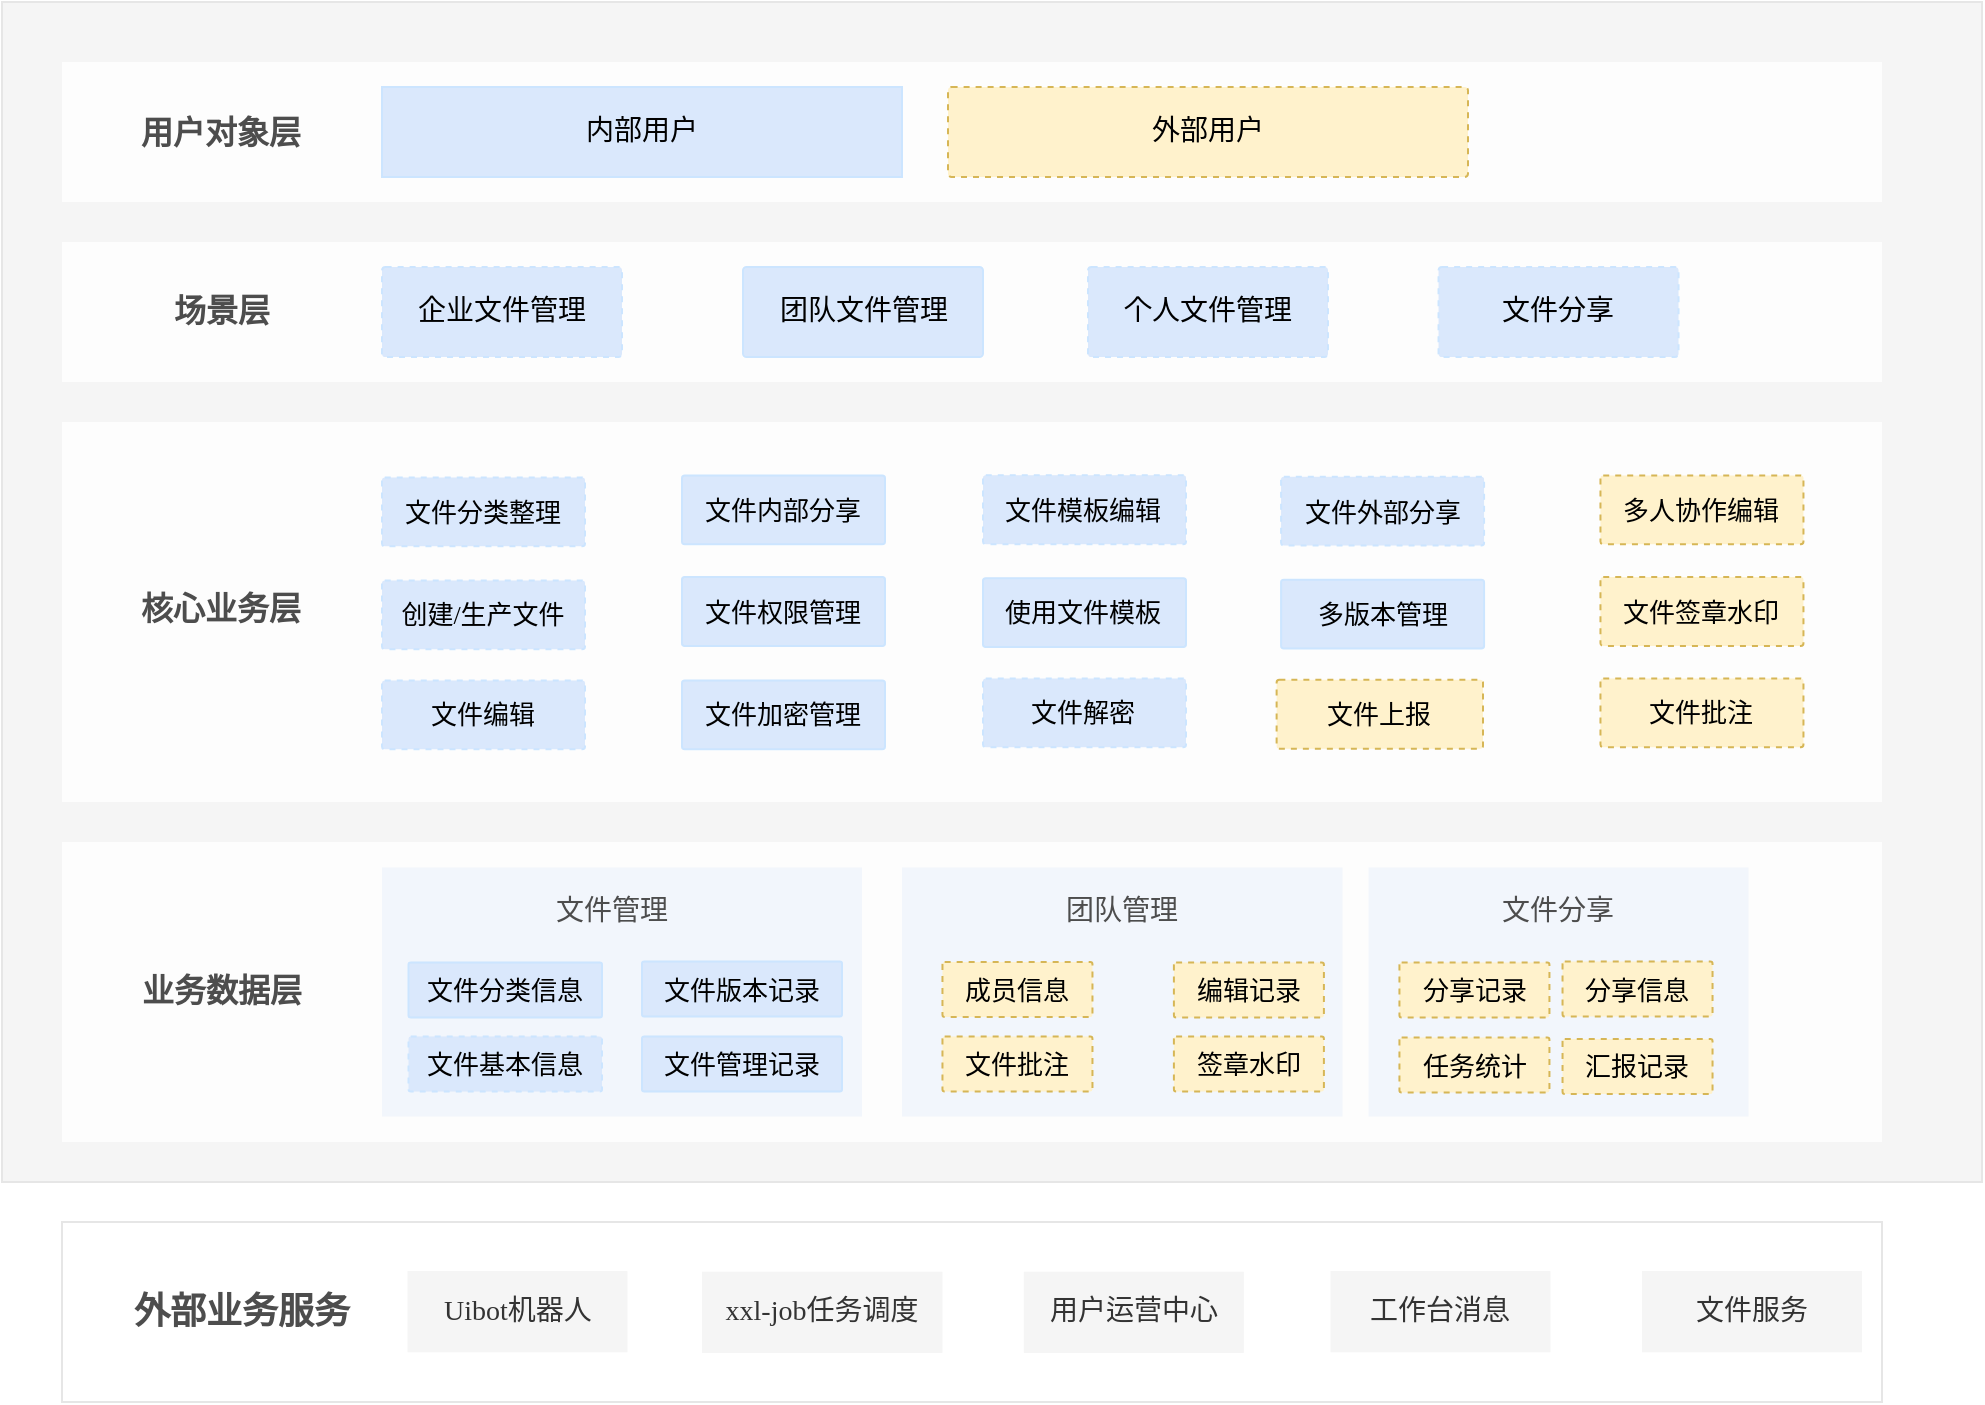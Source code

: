 <mxfile version="17.4.4" type="github">
  <diagram id="QMqiZ2GDBsnpyi7WLgiz" name="Page-1">
    <mxGraphModel dx="1808" dy="501" grid="1" gridSize="10" guides="1" tooltips="1" connect="1" arrows="1" fold="1" page="1" pageScale="1" pageWidth="827" pageHeight="1169" math="0" shadow="0">
      <root>
        <mxCell id="0" />
        <mxCell id="1" parent="0" />
        <mxCell id="o_0oddXOF23FKvagfJal-9" value="" style="rounded=0;whiteSpace=wrap;html=1;fillColor=#f5f5f5;strokeColor=#E6E6E6;gradientDirection=south;sketch=0;fontColor=#333333;fontFamily=阿里巴巴普惠体;" parent="1" vertex="1">
          <mxGeometry x="-320" y="130" width="990" height="590" as="geometry" />
        </mxCell>
        <mxCell id="ZttovpieoR-79sJcMYOA-3" value="" style="rounded=1;whiteSpace=wrap;html=1;fontSize=14;strokeColor=none;arcSize=0;shadow=0;opacity=80;fontFamily=阿里巴巴普惠体;sketch=0;glass=0;" parent="1" vertex="1">
          <mxGeometry x="-290" y="160" width="910" height="70" as="geometry" />
        </mxCell>
        <mxCell id="ZttovpieoR-79sJcMYOA-4" value="用户对象层" style="text;html=1;strokeColor=none;fillColor=none;align=center;verticalAlign=middle;whiteSpace=wrap;rounded=0;fontSize=16;fontStyle=1;fontColor=#4D4D4D;fontFamily=阿里巴巴普惠体;" parent="1" vertex="1">
          <mxGeometry x="-261.61" y="180" width="102.5" height="30" as="geometry" />
        </mxCell>
        <mxCell id="ZttovpieoR-79sJcMYOA-5" value="内部用户" style="rounded=1;whiteSpace=wrap;html=1;fontSize=14;arcSize=0;fillColor=#dae8fc;strokeColor=#CCE5FF;fontStyle=0;fontFamily=阿里巴巴普惠体;" parent="1" vertex="1">
          <mxGeometry x="-130" y="172.5" width="260" height="45" as="geometry" />
        </mxCell>
        <mxCell id="ZttovpieoR-79sJcMYOA-8" value="外部用户" style="rounded=1;whiteSpace=wrap;html=1;fontSize=14;arcSize=4;fillColor=#fff2cc;strokeColor=#d6b656;fontStyle=0;dashed=1;fontFamily=阿里巴巴普惠体;" parent="1" vertex="1">
          <mxGeometry x="153.0" y="172.5" width="260" height="45" as="geometry" />
        </mxCell>
        <mxCell id="ZttovpieoR-79sJcMYOA-9" value="" style="rounded=1;whiteSpace=wrap;html=1;fontSize=14;strokeColor=none;arcSize=0;shadow=0;opacity=80;fontFamily=阿里巴巴普惠体;sketch=0;glass=0;" parent="1" vertex="1">
          <mxGeometry x="-290" y="250" width="910" height="70" as="geometry" />
        </mxCell>
        <mxCell id="ZttovpieoR-79sJcMYOA-10" value="场景层" style="text;html=1;strokeColor=none;fillColor=none;align=center;verticalAlign=middle;whiteSpace=wrap;rounded=0;fontSize=16;fontStyle=1;fontColor=#4D4D4D;fontFamily=阿里巴巴普惠体;" parent="1" vertex="1">
          <mxGeometry x="-250.36" y="268.75" width="80" height="30" as="geometry" />
        </mxCell>
        <mxCell id="ZttovpieoR-79sJcMYOA-16" value="" style="rounded=1;whiteSpace=wrap;html=1;fontSize=14;strokeColor=none;arcSize=0;shadow=0;glass=0;sketch=0;opacity=80;container=0;fontFamily=阿里巴巴普惠体;" parent="1" vertex="1">
          <mxGeometry x="-290" y="340" width="910" height="190" as="geometry" />
        </mxCell>
        <mxCell id="ZttovpieoR-79sJcMYOA-63" value="" style="rounded=0;whiteSpace=wrap;html=1;fontFamily=阿里巴巴普惠体;fontSize=18;strokeWidth=1;fillColor=#FFFFFF;strokeColor=#E6E6E6;" parent="1" vertex="1">
          <mxGeometry x="-290" y="740" width="910" height="90" as="geometry" />
        </mxCell>
        <mxCell id="ZttovpieoR-79sJcMYOA-68" value="外部业务服务" style="text;html=1;strokeColor=none;fillColor=none;align=center;verticalAlign=middle;whiteSpace=wrap;rounded=0;fontSize=18;fontStyle=1;fontColor=#4D4D4D;fontFamily=阿里巴巴普惠体;" parent="1" vertex="1">
          <mxGeometry x="-260" y="769.99" width="120" height="30" as="geometry" />
        </mxCell>
        <mxCell id="ZttovpieoR-79sJcMYOA-69" value="Uibot机器人" style="rounded=1;whiteSpace=wrap;html=1;fontSize=14;fillColor=#f5f5f5;fontColor=#333333;strokeColor=none;arcSize=0;fontFamily=阿里巴巴普惠体;" parent="1" vertex="1">
          <mxGeometry x="-117.27" y="764.53" width="110" height="40.62" as="geometry" />
        </mxCell>
        <mxCell id="ZttovpieoR-79sJcMYOA-70" value="xxl-job任务调度" style="rounded=1;whiteSpace=wrap;html=1;fontSize=14;fillColor=#f5f5f5;fontColor=#333333;strokeColor=none;arcSize=0;fontFamily=阿里巴巴普惠体;" parent="1" vertex="1">
          <mxGeometry x="30" y="764.84" width="120.23" height="40.62" as="geometry" />
        </mxCell>
        <mxCell id="ZttovpieoR-79sJcMYOA-71" value="用户运营中心" style="rounded=1;whiteSpace=wrap;html=1;fontSize=14;fillColor=#f5f5f5;fontColor=#333333;strokeColor=none;arcSize=0;fontFamily=阿里巴巴普惠体;" parent="1" vertex="1">
          <mxGeometry x="190.91" y="764.84" width="110" height="40.62" as="geometry" />
        </mxCell>
        <mxCell id="o_0oddXOF23FKvagfJal-14" value="" style="rounded=1;whiteSpace=wrap;html=1;fontSize=14;strokeColor=none;arcSize=0;shadow=0;labelBackgroundColor=none;sketch=0;opacity=80;fontFamily=阿里巴巴普惠体;glass=0;" parent="1" vertex="1">
          <mxGeometry x="-290" y="550" width="910" height="150" as="geometry" />
        </mxCell>
        <mxCell id="o_0oddXOF23FKvagfJal-15" value="业务数据层" style="text;html=1;strokeColor=none;fillColor=none;align=center;verticalAlign=middle;whiteSpace=wrap;rounded=0;fontSize=16;fontColor=#4D4D4D;fontStyle=1;fontFamily=阿里巴巴普惠体;" parent="1" vertex="1">
          <mxGeometry x="-257.24" y="608.75" width="93.75" height="30" as="geometry" />
        </mxCell>
        <mxCell id="o_0oddXOF23FKvagfJal-16" value="" style="rounded=1;whiteSpace=wrap;html=1;fontSize=14;fillColor=#F2F6FC;strokeColor=none;fontColor=#333333;arcSize=0;fontFamily=阿里巴巴普惠体;fontStyle=0" parent="1" vertex="1">
          <mxGeometry x="-130" y="562.75" width="240" height="124.5" as="geometry" />
        </mxCell>
        <mxCell id="o_0oddXOF23FKvagfJal-25" value="文件管理" style="text;html=1;strokeColor=none;fillColor=none;align=center;verticalAlign=middle;whiteSpace=wrap;rounded=0;fontSize=14;horizontal=1;fontStyle=0;fontColor=#4D4D4D;fontFamily=阿里巴巴普惠体;" parent="1" vertex="1">
          <mxGeometry x="-50.0" y="570" width="70" height="30" as="geometry" />
        </mxCell>
        <mxCell id="o_0oddXOF23FKvagfJal-26" value="文件分类信息" style="rounded=1;whiteSpace=wrap;html=1;fontSize=13;fillColor=#dae8fc;strokeColor=#CCE5FF;arcSize=4;fontStyle=0;fontColor=default;fontFamily=阿里巴巴普惠体;" parent="1" vertex="1">
          <mxGeometry x="-116.75" y="610.25" width="96.75" height="27.5" as="geometry" />
        </mxCell>
        <mxCell id="o_0oddXOF23FKvagfJal-28" value="文件版本记录" style="rounded=1;whiteSpace=wrap;html=1;fontSize=13;fillColor=#dae8fc;strokeColor=#CCE5FF;arcSize=4;fontStyle=0;fontColor=default;fontFamily=阿里巴巴普惠体;" parent="1" vertex="1">
          <mxGeometry y="609.75" width="100" height="27.5" as="geometry" />
        </mxCell>
        <mxCell id="zai8BUd0Q1AnX0Q9bWB2-1" value="工作台消息" style="rounded=1;whiteSpace=wrap;html=1;fontSize=14;fillColor=#f5f5f5;fontColor=#333333;strokeColor=none;arcSize=0;fontFamily=阿里巴巴普惠体;" parent="1" vertex="1">
          <mxGeometry x="344.23" y="764.53" width="110" height="40.62" as="geometry" />
        </mxCell>
        <mxCell id="Q-ltCNPcTRJQ2IzTs-4u-3" value="个人文件管理" style="rounded=1;whiteSpace=wrap;html=1;fontSize=14;fillColor=#dae8fc;strokeColor=#CCE5FF;arcSize=4;fontColor=default;fontStyle=0;dashed=1;fontFamily=阿里巴巴普惠体;" parent="1" vertex="1">
          <mxGeometry x="223" y="262.5" width="120" height="45" as="geometry" />
        </mxCell>
        <mxCell id="Q-ltCNPcTRJQ2IzTs-4u-4" value="团队文件管理" style="rounded=1;whiteSpace=wrap;html=1;fontSize=14;arcSize=4;fillColor=#dae8fc;strokeColor=#CCE5FF;fontStyle=0;fontFamily=阿里巴巴普惠体;" parent="1" vertex="1">
          <mxGeometry x="50.5" y="262.5" width="120" height="45" as="geometry" />
        </mxCell>
        <mxCell id="Q-ltCNPcTRJQ2IzTs-4u-9" value="多版本管理" style="rounded=1;whiteSpace=wrap;html=1;fontSize=13;fillColor=#dae8fc;strokeColor=#CCE5FF;fontColor=default;arcSize=4;fontStyle=0;fontFamily=阿里巴巴普惠体;" parent="1" vertex="1">
          <mxGeometry x="319.542" y="418.847" width="101.499" height="34.412" as="geometry" />
        </mxCell>
        <mxCell id="ZttovpieoR-79sJcMYOA-18" value="多人协作编辑" style="rounded=1;whiteSpace=wrap;html=1;fontSize=13;fillColor=#fff2cc;strokeColor=#d6b656;fontColor=default;arcSize=4;fontStyle=0;fontFamily=阿里巴巴普惠体;dashed=1;" parent="1" vertex="1">
          <mxGeometry x="479.228" y="366.689" width="101.499" height="34.412" as="geometry" />
        </mxCell>
        <mxCell id="Q-ltCNPcTRJQ2IzTs-4u-7" value="文件签章水印" style="rounded=1;whiteSpace=wrap;html=1;fontSize=13;fillColor=#fff2cc;strokeColor=#d6b656;fontColor=default;arcSize=4;fontStyle=0;fontFamily=阿里巴巴普惠体;dashed=1;" parent="1" vertex="1">
          <mxGeometry x="479.228" y="417.557" width="101.499" height="34.412" as="geometry" />
        </mxCell>
        <mxCell id="Q-ltCNPcTRJQ2IzTs-4u-10" value="文件外部分享" style="rounded=1;whiteSpace=wrap;html=1;fontSize=13;fillColor=#dae8fc;strokeColor=#CCE5FF;fontColor=default;arcSize=4;fontStyle=0;fontFamily=阿里巴巴普惠体;dashed=1;" parent="1" vertex="1">
          <mxGeometry x="319.542" y="367.397" width="101.499" height="34.412" as="geometry" />
        </mxCell>
        <mxCell id="Q-ltCNPcTRJQ2IzTs-4u-11" value="使用文件模板" style="rounded=1;whiteSpace=wrap;html=1;fontSize=13;fillColor=#dae8fc;strokeColor=#CCE5FF;fontColor=default;arcSize=4;fontStyle=0;fontFamily=阿里巴巴普惠体;" parent="1" vertex="1">
          <mxGeometry x="170.497" y="418.147" width="101.499" height="34.412" as="geometry" />
        </mxCell>
        <mxCell id="Q-ltCNPcTRJQ2IzTs-4u-12" value="文件加密管理" style="rounded=1;whiteSpace=wrap;html=1;fontSize=13;fillColor=#dae8fc;strokeColor=#CCE5FF;fontColor=default;arcSize=4;fontStyle=0;fontFamily=阿里巴巴普惠体;" parent="1" vertex="1">
          <mxGeometry x="19.997" y="469.253" width="101.499" height="34.412" as="geometry" />
        </mxCell>
        <mxCell id="ZttovpieoR-79sJcMYOA-17" value="核心业务层" style="text;html=1;strokeColor=none;fillColor=none;align=center;verticalAlign=middle;whiteSpace=wrap;rounded=0;fontSize=16;fontColor=#4D4D4D;fontStyle=1;fontFamily=阿里巴巴普惠体;" parent="1" vertex="1">
          <mxGeometry x="-259.997" y="417.91" width="99.265" height="30" as="geometry" />
        </mxCell>
        <mxCell id="Q-ltCNPcTRJQ2IzTs-4u-63" value="文件批注" style="rounded=1;whiteSpace=wrap;html=1;fontSize=13;fillColor=#fff2cc;strokeColor=#d6b656;fontColor=default;arcSize=4;fontStyle=0;dashed=1;fontFamily=阿里巴巴普惠体;" parent="1" vertex="1">
          <mxGeometry x="479.228" y="468.207" width="101.499" height="34.412" as="geometry" />
        </mxCell>
        <mxCell id="Q-ltCNPcTRJQ2IzTs-4u-65" value="文件解密" style="rounded=1;whiteSpace=wrap;html=1;fontSize=13;fillColor=#dae8fc;strokeColor=#CCE5FF;fontColor=default;arcSize=4;fontStyle=0;dashed=1;fontFamily=阿里巴巴普惠体;" parent="1" vertex="1">
          <mxGeometry x="170.498" y="468.207" width="101.499" height="34.412" as="geometry" />
        </mxCell>
        <mxCell id="Q-ltCNPcTRJQ2IzTs-4u-66" value="文件上报" style="rounded=1;whiteSpace=wrap;html=1;fontSize=13;fillColor=#fff2cc;strokeColor=#d6b656;fontColor=default;arcSize=4;fontStyle=0;dashed=1;fontFamily=阿里巴巴普惠体;" parent="1" vertex="1">
          <mxGeometry x="317.31" y="468.91" width="103.19" height="34.41" as="geometry" />
        </mxCell>
        <mxCell id="Q-ltCNPcTRJQ2IzTs-4u-78" value="文件管理记录" style="rounded=1;whiteSpace=wrap;html=1;fontSize=13;fillColor=#dae8fc;strokeColor=#CCE5FF;arcSize=4;fontStyle=0;fontColor=default;fontFamily=阿里巴巴普惠体;" parent="1" vertex="1">
          <mxGeometry y="647.25" width="100" height="27.5" as="geometry" />
        </mxCell>
        <mxCell id="Q-ltCNPcTRJQ2IzTs-4u-81" value="" style="rounded=1;whiteSpace=wrap;html=1;fontSize=14;fillColor=#F2F6FC;strokeColor=none;fontColor=#333333;arcSize=0;fontFamily=阿里巴巴普惠体;fontStyle=0" parent="1" vertex="1">
          <mxGeometry x="363.27" y="562.75" width="190" height="124.5" as="geometry" />
        </mxCell>
        <mxCell id="Q-ltCNPcTRJQ2IzTs-4u-82" value="文件分享" style="text;html=1;strokeColor=none;fillColor=none;align=center;verticalAlign=middle;whiteSpace=wrap;rounded=0;fontSize=14;horizontal=1;fontStyle=0;fontColor=#4D4D4D;fontFamily=阿里巴巴普惠体;" parent="1" vertex="1">
          <mxGeometry x="423.27" y="570.25" width="70" height="30" as="geometry" />
        </mxCell>
        <mxCell id="Q-ltCNPcTRJQ2IzTs-4u-83" value="文件基本信息" style="rounded=1;whiteSpace=wrap;html=1;fontSize=13;fillColor=#dae8fc;strokeColor=#CCE5FF;arcSize=4;fontStyle=0;fontColor=default;fontFamily=阿里巴巴普惠体;dashed=1;" parent="1" vertex="1">
          <mxGeometry x="-116.75" y="647.25" width="96.75" height="27.5" as="geometry" />
        </mxCell>
        <mxCell id="Q-ltCNPcTRJQ2IzTs-4u-85" value="分享记录" style="rounded=1;whiteSpace=wrap;html=1;fontSize=13;fillColor=#fff2cc;strokeColor=#d6b656;arcSize=4;fontStyle=0;fontColor=default;dashed=1;fontFamily=阿里巴巴普惠体;" parent="1" vertex="1">
          <mxGeometry x="378.72" y="610.25" width="75" height="27.5" as="geometry" />
        </mxCell>
        <mxCell id="Q-ltCNPcTRJQ2IzTs-4u-86" value="任务统计" style="rounded=1;whiteSpace=wrap;html=1;fontSize=13;fillColor=#fff2cc;strokeColor=#d6b656;arcSize=4;fontStyle=0;fontColor=default;dashed=1;fontFamily=阿里巴巴普惠体;" parent="1" vertex="1">
          <mxGeometry x="378.72" y="647.75" width="75" height="27.5" as="geometry" />
        </mxCell>
        <mxCell id="Q-ltCNPcTRJQ2IzTs-4u-87" value="分享信息" style="rounded=1;whiteSpace=wrap;html=1;fontSize=13;fillColor=#fff2cc;strokeColor=#d6b656;arcSize=4;fontStyle=0;fontColor=default;dashed=1;fontFamily=阿里巴巴普惠体;" parent="1" vertex="1">
          <mxGeometry x="460.27" y="609.75" width="75" height="27.5" as="geometry" />
        </mxCell>
        <mxCell id="Q-ltCNPcTRJQ2IzTs-4u-88" value="汇报记录" style="rounded=1;whiteSpace=wrap;html=1;fontSize=13;fillColor=#fff2cc;strokeColor=#d6b656;arcSize=4;fontStyle=0;fontColor=default;dashed=1;fontFamily=阿里巴巴普惠体;" parent="1" vertex="1">
          <mxGeometry x="460.27" y="648.5" width="75" height="27.5" as="geometry" />
        </mxCell>
        <mxCell id="Q-ltCNPcTRJQ2IzTs-4u-90" value="文件服务" style="rounded=1;whiteSpace=wrap;html=1;fontSize=14;fillColor=#f5f5f5;fontColor=#333333;strokeColor=none;arcSize=0;fontFamily=阿里巴巴普惠体;" parent="1" vertex="1">
          <mxGeometry x="500" y="764.53" width="110" height="40.62" as="geometry" />
        </mxCell>
        <mxCell id="MdFNAgGWL3GxQWSpr4tQ-1" value="创建/生产文件" style="rounded=1;whiteSpace=wrap;html=1;fontSize=13;fillColor=#dae8fc;strokeColor=#CCE5FF;arcSize=4;fontStyle=0;dashed=1;fontFamily=阿里巴巴普惠体;" parent="1" vertex="1">
          <mxGeometry x="-130.003" y="419.197" width="101.499" height="34.412" as="geometry" />
        </mxCell>
        <mxCell id="MdFNAgGWL3GxQWSpr4tQ-2" value="文件分类整理" style="rounded=1;whiteSpace=wrap;html=1;fontSize=13;fillColor=#dae8fc;strokeColor=#CCE5FF;arcSize=4;fontStyle=0;dashed=1;fontFamily=阿里巴巴普惠体;" parent="1" vertex="1">
          <mxGeometry x="-130.003" y="367.743" width="101.499" height="34.412" as="geometry" />
        </mxCell>
        <mxCell id="MdFNAgGWL3GxQWSpr4tQ-3" value="文件编辑" style="rounded=1;whiteSpace=wrap;html=1;fontSize=13;fillColor=#dae8fc;strokeColor=#CCE5FF;fontColor=default;arcSize=4;fontStyle=0;dashed=1;fontFamily=阿里巴巴普惠体;" parent="1" vertex="1">
          <mxGeometry x="-130.002" y="469.257" width="101.499" height="34.412" as="geometry" />
        </mxCell>
        <mxCell id="MdFNAgGWL3GxQWSpr4tQ-6" value="企业文件管理" style="rounded=1;whiteSpace=wrap;html=1;fontSize=14;fillColor=#dae8fc;strokeColor=#CCE5FF;arcSize=4;fontColor=default;fontStyle=0;dashed=1;fontFamily=阿里巴巴普惠体;" parent="1" vertex="1">
          <mxGeometry x="-130" y="262.5" width="120" height="45" as="geometry" />
        </mxCell>
        <mxCell id="pXwYT4CWtMP8QEXP_L0X-1" value="文件内部分享" style="rounded=1;whiteSpace=wrap;html=1;fontSize=13;fillColor=#dae8fc;strokeColor=#CCE5FF;fontColor=default;arcSize=4;fontStyle=0;fontFamily=阿里巴巴普惠体;" parent="1" vertex="1">
          <mxGeometry x="19.999" y="366.689" width="101.499" height="34.412" as="geometry" />
        </mxCell>
        <mxCell id="pXwYT4CWtMP8QEXP_L0X-2" value="文件权限管理" style="rounded=1;whiteSpace=wrap;html=1;fontSize=13;fillColor=#dae8fc;strokeColor=#CCE5FF;fontColor=default;arcSize=4;fontStyle=0;fontFamily=阿里巴巴普惠体;" parent="1" vertex="1">
          <mxGeometry x="19.999" y="417.557" width="101.499" height="34.412" as="geometry" />
        </mxCell>
        <mxCell id="pXwYT4CWtMP8QEXP_L0X-3" value="文件模板编辑" style="rounded=1;whiteSpace=wrap;html=1;fontSize=13;fillColor=#dae8fc;strokeColor=#CCE5FF;fontColor=default;arcSize=4;fontStyle=0;dashed=1;fontFamily=阿里巴巴普惠体;" parent="1" vertex="1">
          <mxGeometry x="170.498" y="366.687" width="101.499" height="34.412" as="geometry" />
        </mxCell>
        <mxCell id="VAcTEP-cnaX1mwwHcJhY-1" value="" style="rounded=1;whiteSpace=wrap;html=1;fontSize=14;fillColor=#F2F6FC;strokeColor=none;fontColor=#333333;arcSize=0;fontFamily=阿里巴巴普惠体;fontStyle=0" parent="1" vertex="1">
          <mxGeometry x="130" y="562.75" width="220.27" height="124.5" as="geometry" />
        </mxCell>
        <mxCell id="VAcTEP-cnaX1mwwHcJhY-2" value="团队管理" style="text;html=1;strokeColor=none;fillColor=none;align=center;verticalAlign=middle;whiteSpace=wrap;rounded=0;fontSize=14;horizontal=1;fontStyle=0;fontColor=#4D4D4D;fontFamily=阿里巴巴普惠体;" parent="1" vertex="1">
          <mxGeometry x="205.13" y="570.25" width="70" height="30" as="geometry" />
        </mxCell>
        <mxCell id="VAcTEP-cnaX1mwwHcJhY-3" value="成员信息" style="rounded=1;whiteSpace=wrap;html=1;fontSize=13;fillColor=#fff2cc;strokeColor=#d6b656;arcSize=4;fontStyle=0;fontColor=default;fontFamily=阿里巴巴普惠体;dashed=1;" parent="1" vertex="1">
          <mxGeometry x="150.23" y="610" width="75" height="27.5" as="geometry" />
        </mxCell>
        <mxCell id="VAcTEP-cnaX1mwwHcJhY-4" value="编辑记录" style="rounded=1;whiteSpace=wrap;html=1;fontSize=13;fillColor=#fff2cc;strokeColor=#d6b656;arcSize=4;fontStyle=0;fontColor=default;fontFamily=阿里巴巴普惠体;dashed=1;" parent="1" vertex="1">
          <mxGeometry x="265.95" y="610.25" width="75" height="27.5" as="geometry" />
        </mxCell>
        <mxCell id="VAcTEP-cnaX1mwwHcJhY-5" value="签章水印" style="rounded=1;whiteSpace=wrap;html=1;fontSize=13;fillColor=#fff2cc;strokeColor=#d6b656;arcSize=4;fontStyle=0;fontColor=default;fontFamily=阿里巴巴普惠体;dashed=1;" parent="1" vertex="1">
          <mxGeometry x="265.95" y="647.25" width="75" height="27.5" as="geometry" />
        </mxCell>
        <mxCell id="VAcTEP-cnaX1mwwHcJhY-6" value="文件批注" style="rounded=1;whiteSpace=wrap;html=1;fontSize=13;fillColor=#fff2cc;strokeColor=#d6b656;arcSize=4;fontStyle=0;fontColor=default;fontFamily=阿里巴巴普惠体;dashed=1;" parent="1" vertex="1">
          <mxGeometry x="150.23" y="647.25" width="75" height="27.5" as="geometry" />
        </mxCell>
        <mxCell id="Vj-DZQTOaVudTkluBOGh-1" value="文件分享" style="rounded=1;whiteSpace=wrap;html=1;fontSize=14;fillColor=#dae8fc;strokeColor=#CCE5FF;arcSize=4;fontColor=default;fontStyle=0;dashed=1;fontFamily=阿里巴巴普惠体;" vertex="1" parent="1">
          <mxGeometry x="398.27" y="262.5" width="120" height="45" as="geometry" />
        </mxCell>
      </root>
    </mxGraphModel>
  </diagram>
</mxfile>
